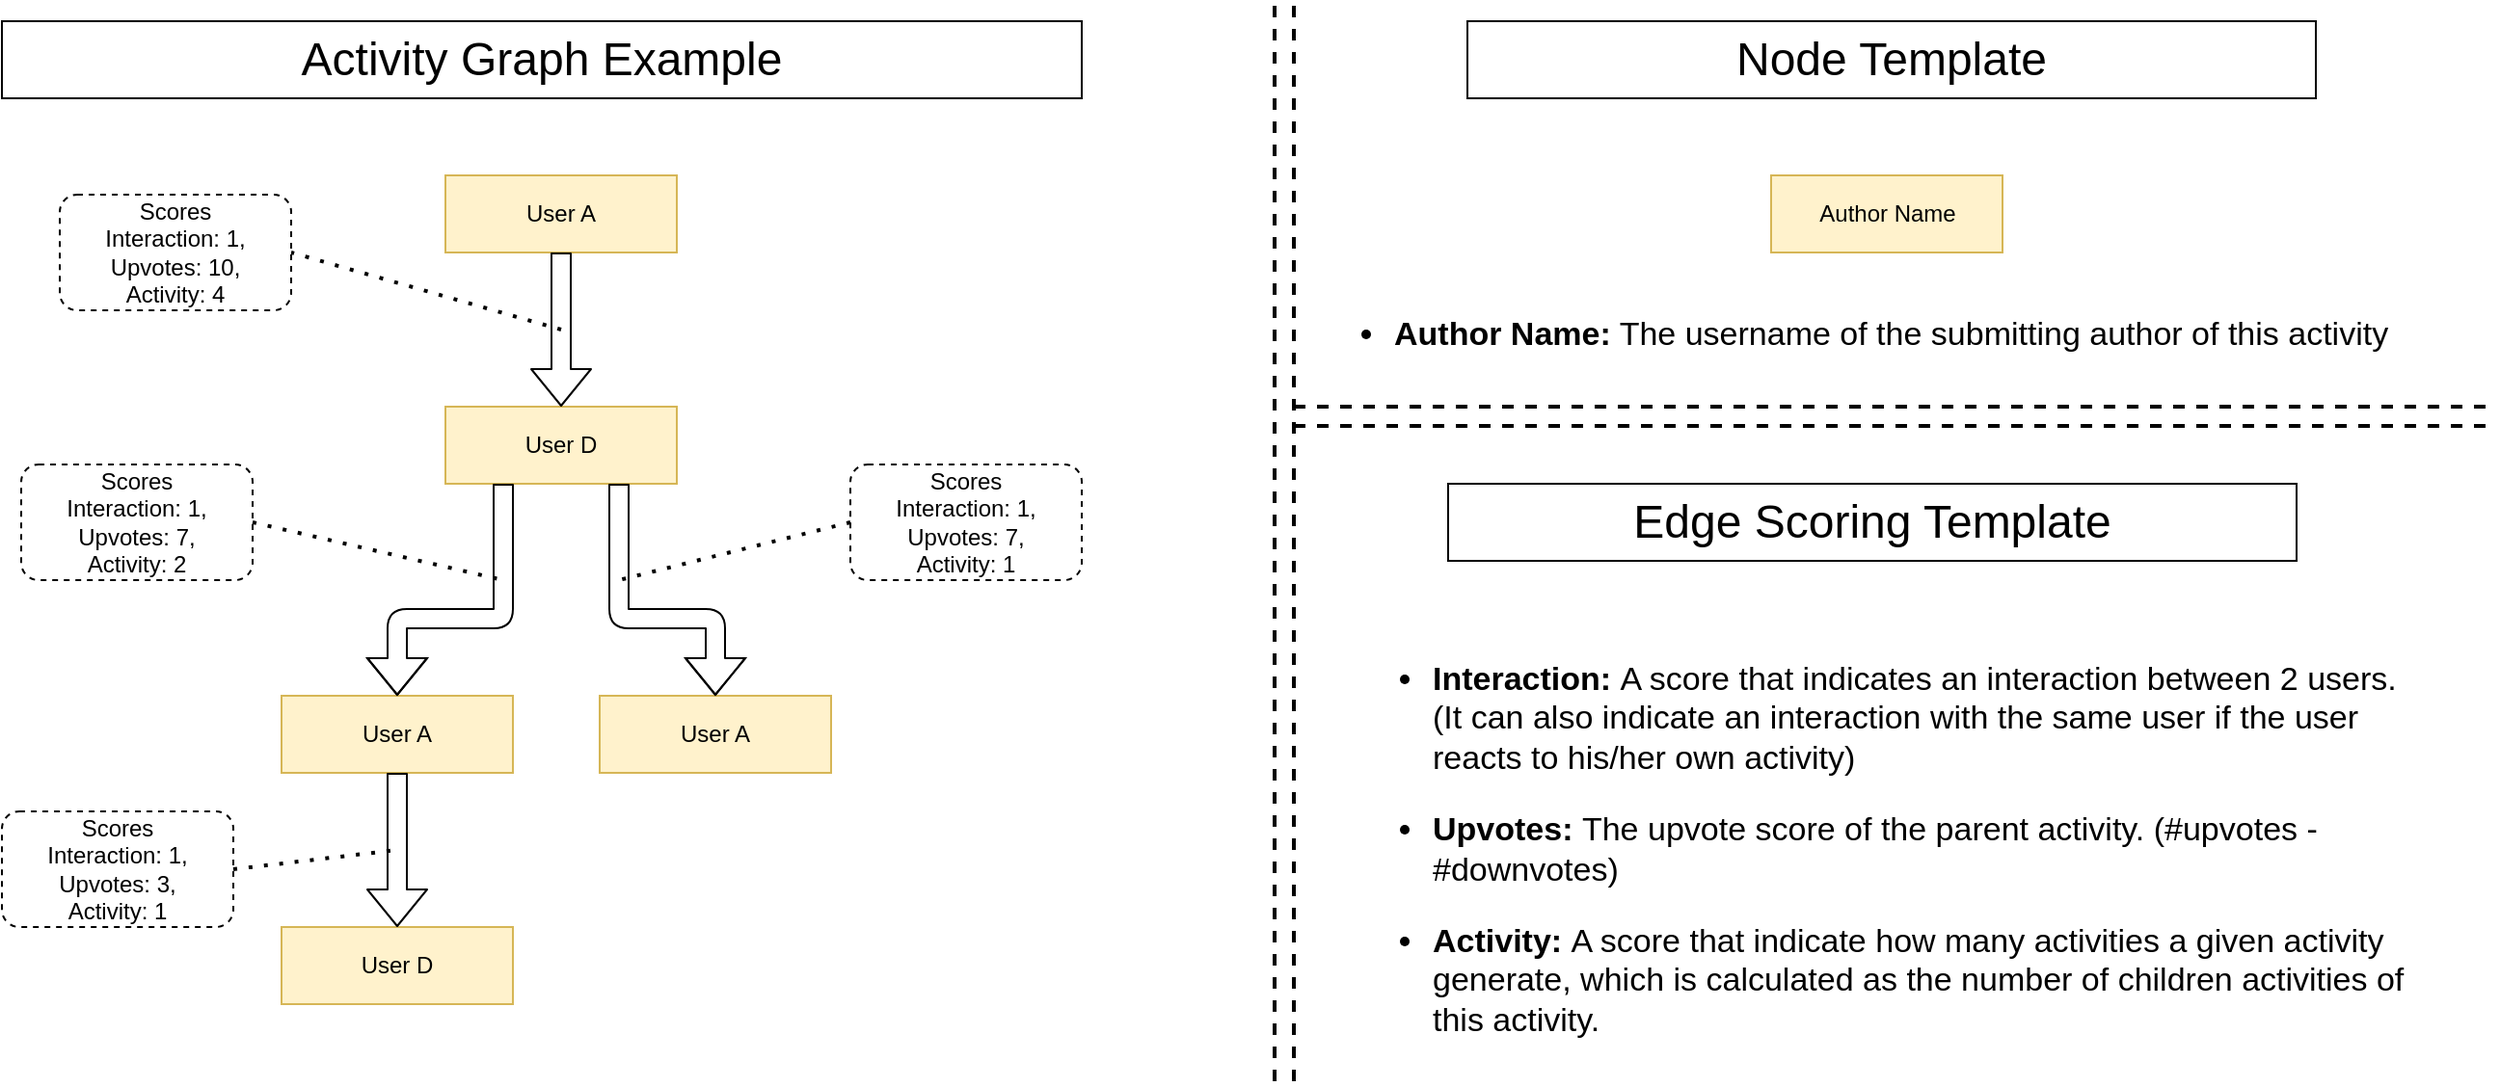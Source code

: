<mxfile version="14.7.6" type="device"><diagram id="jqWE9_eOw_i64MG_No3x" name="Page-1"><mxGraphModel dx="1422" dy="914" grid="1" gridSize="10" guides="1" tooltips="1" connect="1" arrows="1" fold="1" page="1" pageScale="1" pageWidth="827" pageHeight="1169" math="0" shadow="0"><root><mxCell id="0"/><mxCell id="1" parent="0"/><mxCell id="Pof3LiFDXd8O8ggwZU9w-6" value="Author Name" style="rounded=0;whiteSpace=wrap;html=1;fillColor=#fff2cc;strokeColor=#d6b656;" parent="1" vertex="1"><mxGeometry x="1087.5" y="290" width="120" height="40" as="geometry"/></mxCell><mxCell id="Pof3LiFDXd8O8ggwZU9w-9" value="User A" style="rounded=0;whiteSpace=wrap;html=1;fillColor=#fff2cc;strokeColor=#d6b656;" parent="1" vertex="1"><mxGeometry x="400" y="290" width="120" height="40" as="geometry"/></mxCell><mxCell id="Pof3LiFDXd8O8ggwZU9w-12" value="User D" style="rounded=0;whiteSpace=wrap;html=1;fillColor=#fff2cc;strokeColor=#d6b656;" parent="1" vertex="1"><mxGeometry x="400" y="410" width="120" height="40" as="geometry"/></mxCell><mxCell id="Pof3LiFDXd8O8ggwZU9w-15" value="User A" style="rounded=0;whiteSpace=wrap;html=1;fillColor=#fff2cc;strokeColor=#d6b656;" parent="1" vertex="1"><mxGeometry x="480" y="560" width="120" height="40" as="geometry"/></mxCell><mxCell id="Pof3LiFDXd8O8ggwZU9w-18" value="User A" style="rounded=0;whiteSpace=wrap;html=1;fillColor=#fff2cc;strokeColor=#d6b656;" parent="1" vertex="1"><mxGeometry x="315" y="560" width="120" height="40" as="geometry"/></mxCell><mxCell id="Pof3LiFDXd8O8ggwZU9w-21" value="User D" style="rounded=0;whiteSpace=wrap;html=1;fillColor=#fff2cc;strokeColor=#d6b656;" parent="1" vertex="1"><mxGeometry x="315" y="680" width="120" height="40" as="geometry"/></mxCell><mxCell id="Pof3LiFDXd8O8ggwZU9w-24" value="" style="shape=flexArrow;endArrow=classic;html=1;exitX=0.5;exitY=1;exitDx=0;exitDy=0;entryX=0.5;entryY=0;entryDx=0;entryDy=0;" parent="1" source="Pof3LiFDXd8O8ggwZU9w-9" target="Pof3LiFDXd8O8ggwZU9w-12" edge="1"><mxGeometry width="50" height="50" relative="1" as="geometry"><mxPoint x="460" y="340" as="sourcePoint"/><mxPoint x="510" y="380" as="targetPoint"/></mxGeometry></mxCell><mxCell id="Pof3LiFDXd8O8ggwZU9w-28" value="" style="shape=flexArrow;endArrow=classic;html=1;exitX=0.25;exitY=1;exitDx=0;exitDy=0;entryX=0.5;entryY=0;entryDx=0;entryDy=0;" parent="1" source="Pof3LiFDXd8O8ggwZU9w-12" target="Pof3LiFDXd8O8ggwZU9w-18" edge="1"><mxGeometry width="50" height="50" relative="1" as="geometry"><mxPoint x="470" y="350" as="sourcePoint"/><mxPoint x="350" y="570" as="targetPoint"/><Array as="points"><mxPoint x="430" y="520"/><mxPoint x="375" y="520"/></Array></mxGeometry></mxCell><mxCell id="Pof3LiFDXd8O8ggwZU9w-29" value="" style="shape=flexArrow;endArrow=classic;html=1;exitX=0.75;exitY=1;exitDx=0;exitDy=0;entryX=0.5;entryY=0;entryDx=0;entryDy=0;" parent="1" source="Pof3LiFDXd8O8ggwZU9w-12" target="Pof3LiFDXd8O8ggwZU9w-15" edge="1"><mxGeometry width="50" height="50" relative="1" as="geometry"><mxPoint x="490" y="500" as="sourcePoint"/><mxPoint x="620" y="580" as="targetPoint"/><Array as="points"><mxPoint x="490" y="520"/><mxPoint x="540" y="520"/></Array></mxGeometry></mxCell><mxCell id="Pof3LiFDXd8O8ggwZU9w-30" value="" style="shape=flexArrow;endArrow=classic;html=1;exitX=0.5;exitY=1;exitDx=0;exitDy=0;entryX=0.5;entryY=0;entryDx=0;entryDy=0;" parent="1" source="Pof3LiFDXd8O8ggwZU9w-18" target="Pof3LiFDXd8O8ggwZU9w-21" edge="1"><mxGeometry width="50" height="50" relative="1" as="geometry"><mxPoint x="300" y="660" as="sourcePoint"/><mxPoint x="340" y="670" as="targetPoint"/></mxGeometry></mxCell><mxCell id="Pof3LiFDXd8O8ggwZU9w-45" value="" style="endArrow=none;dashed=1;html=1;strokeWidth=2;" parent="1" edge="1"><mxGeometry width="50" height="50" relative="1" as="geometry"><mxPoint x="830" y="760" as="sourcePoint"/><mxPoint x="830" y="200" as="targetPoint"/></mxGeometry></mxCell><mxCell id="Pof3LiFDXd8O8ggwZU9w-46" value="" style="endArrow=none;dashed=1;html=1;strokeWidth=2;" parent="1" edge="1"><mxGeometry width="50" height="50" relative="1" as="geometry"><mxPoint x="840" y="760" as="sourcePoint"/><mxPoint x="840" y="200" as="targetPoint"/></mxGeometry></mxCell><mxCell id="Pof3LiFDXd8O8ggwZU9w-47" value="&lt;font style=&quot;font-size: 24px&quot;&gt;Node Template&lt;/font&gt;" style="text;html=1;fillColor=none;align=center;verticalAlign=middle;whiteSpace=wrap;rounded=0;strokeColor=#000000;" parent="1" vertex="1"><mxGeometry x="930" y="210" width="440" height="40" as="geometry"/></mxCell><mxCell id="Pof3LiFDXd8O8ggwZU9w-48" value="&lt;font style=&quot;font-size: 24px&quot;&gt;Activity Graph Example&lt;/font&gt;" style="text;html=1;fillColor=none;align=center;verticalAlign=middle;whiteSpace=wrap;rounded=0;strokeColor=#000000;" parent="1" vertex="1"><mxGeometry x="170" y="210" width="560" height="40" as="geometry"/></mxCell><mxCell id="Pof3LiFDXd8O8ggwZU9w-52" value="&lt;font style=&quot;font-size: 24px&quot;&gt;Edge Scoring Template&lt;/font&gt;" style="text;html=1;fillColor=none;align=center;verticalAlign=middle;whiteSpace=wrap;rounded=0;strokeColor=#000000;" parent="1" vertex="1"><mxGeometry x="920" y="450" width="440" height="40" as="geometry"/></mxCell><mxCell id="Pof3LiFDXd8O8ggwZU9w-72" value="&lt;ul style=&quot;font-size: 17px&quot;&gt;&lt;li&gt;&lt;font style=&quot;font-size: 17px&quot;&gt;&lt;b&gt;Author Name:&lt;/b&gt; The username of the submitting author of this activity&amp;nbsp;&lt;/font&gt;&lt;/li&gt;&lt;/ul&gt;" style="text;html=1;strokeColor=none;fillColor=none;align=left;verticalAlign=middle;whiteSpace=wrap;rounded=0;" parent="1" vertex="1"><mxGeometry x="850" y="350" width="600" height="45" as="geometry"/></mxCell><mxCell id="Pof3LiFDXd8O8ggwZU9w-73" value="" style="endArrow=none;dashed=1;html=1;strokeWidth=2;" parent="1" edge="1"><mxGeometry width="50" height="50" relative="1" as="geometry"><mxPoint x="840" y="410" as="sourcePoint"/><mxPoint x="1462.5" y="410" as="targetPoint"/></mxGeometry></mxCell><mxCell id="Pof3LiFDXd8O8ggwZU9w-74" value="" style="endArrow=none;dashed=1;html=1;strokeWidth=2;" parent="1" edge="1"><mxGeometry width="50" height="50" relative="1" as="geometry"><mxPoint x="840" y="420" as="sourcePoint"/><mxPoint x="1462.5" y="420" as="targetPoint"/></mxGeometry></mxCell><mxCell id="Pof3LiFDXd8O8ggwZU9w-75" value="&lt;ul style=&quot;font-size: 17px&quot;&gt;&lt;li&gt;&lt;font style=&quot;font-size: 17px&quot;&gt;&lt;b&gt;Interaction: &lt;/b&gt;A score that indicates an interaction between 2 users. (It can also indicate an interaction with the same user if the user reacts to his/her own activity)&lt;/font&gt;&lt;/li&gt;&lt;/ul&gt;&lt;ul style=&quot;font-size: 17px&quot;&gt;&lt;li&gt;&lt;font style=&quot;font-size: 17px&quot;&gt;&lt;b&gt;Upvotes: &lt;/b&gt;The upvote score of the parent activity. (#upvotes - #downvotes)&lt;/font&gt;&lt;/li&gt;&lt;/ul&gt;&lt;ul style=&quot;font-size: 17px&quot;&gt;&lt;li&gt;&lt;font style=&quot;font-size: 17px&quot;&gt;&lt;b&gt;Activity: &lt;/b&gt;A score that indicate how many activities a given activity generate, which is calculated as the number of children activities of this activity.&lt;/font&gt;&lt;/li&gt;&lt;/ul&gt;" style="text;html=1;strokeColor=none;fillColor=none;align=left;verticalAlign=middle;whiteSpace=wrap;rounded=0;" parent="1" vertex="1"><mxGeometry x="870" y="520" width="560" height="240" as="geometry"/></mxCell><mxCell id="zCDrY8IPtrE1o1eCm3IA-1" value="" style="endArrow=none;dashed=1;html=1;dashPattern=1 3;strokeWidth=2;entryX=1;entryY=0.5;entryDx=0;entryDy=0;" edge="1" parent="1" target="zCDrY8IPtrE1o1eCm3IA-2"><mxGeometry width="50" height="50" relative="1" as="geometry"><mxPoint x="460" y="370" as="sourcePoint"/><mxPoint x="580" y="380" as="targetPoint"/></mxGeometry></mxCell><mxCell id="zCDrY8IPtrE1o1eCm3IA-2" value="Scores&lt;br&gt;Interaction: 1,&lt;br&gt;Upvotes: 10,&lt;br&gt;Activity: 4" style="rounded=1;whiteSpace=wrap;html=1;dashed=1;" vertex="1" parent="1"><mxGeometry x="200" y="300" width="120" height="60" as="geometry"/></mxCell><mxCell id="zCDrY8IPtrE1o1eCm3IA-3" value="Scores&lt;br&gt;Interaction: 1,&lt;br&gt;Upvotes: 7,&lt;br&gt;Activity: 2" style="rounded=1;whiteSpace=wrap;html=1;dashed=1;" vertex="1" parent="1"><mxGeometry x="180" y="440" width="120" height="60" as="geometry"/></mxCell><mxCell id="zCDrY8IPtrE1o1eCm3IA-4" value="" style="endArrow=none;dashed=1;html=1;dashPattern=1 3;strokeWidth=2;exitX=1;exitY=0.5;exitDx=0;exitDy=0;" edge="1" parent="1" source="zCDrY8IPtrE1o1eCm3IA-3"><mxGeometry width="50" height="50" relative="1" as="geometry"><mxPoint x="750" y="470" as="sourcePoint"/><mxPoint x="430" y="500" as="targetPoint"/></mxGeometry></mxCell><mxCell id="zCDrY8IPtrE1o1eCm3IA-5" value="Scores&lt;br&gt;Interaction: 1,&lt;br&gt;Upvotes: 3,&lt;br&gt;Activity: 1" style="rounded=1;whiteSpace=wrap;html=1;dashed=1;" vertex="1" parent="1"><mxGeometry x="170" y="620" width="120" height="60" as="geometry"/></mxCell><mxCell id="zCDrY8IPtrE1o1eCm3IA-6" value="" style="endArrow=none;dashed=1;html=1;dashPattern=1 3;strokeWidth=2;exitX=1;exitY=0.5;exitDx=0;exitDy=0;" edge="1" parent="1" source="zCDrY8IPtrE1o1eCm3IA-5"><mxGeometry width="50" height="50" relative="1" as="geometry"><mxPoint x="310" y="620" as="sourcePoint"/><mxPoint x="375" y="640" as="targetPoint"/></mxGeometry></mxCell><mxCell id="zCDrY8IPtrE1o1eCm3IA-7" value="Scores&lt;br&gt;Interaction: 1,&lt;br&gt;Upvotes: 7,&lt;br&gt;Activity: 1" style="rounded=1;whiteSpace=wrap;html=1;dashed=1;" vertex="1" parent="1"><mxGeometry x="610" y="440" width="120" height="60" as="geometry"/></mxCell><mxCell id="zCDrY8IPtrE1o1eCm3IA-8" value="" style="endArrow=none;dashed=1;html=1;dashPattern=1 3;strokeWidth=2;exitX=0;exitY=0.5;exitDx=0;exitDy=0;" edge="1" parent="1" source="zCDrY8IPtrE1o1eCm3IA-7"><mxGeometry width="50" height="50" relative="1" as="geometry"><mxPoint x="310" y="480" as="sourcePoint"/><mxPoint x="490" y="500" as="targetPoint"/></mxGeometry></mxCell></root></mxGraphModel></diagram></mxfile>